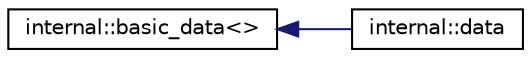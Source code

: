 digraph "Иерархия классов. Графический вид."
{
  edge [fontname="Helvetica",fontsize="10",labelfontname="Helvetica",labelfontsize="10"];
  node [fontname="Helvetica",fontsize="10",shape=record];
  rankdir="LR";
  Node0 [label="internal::basic_data\<\>",height=0.2,width=0.4,color="black", fillcolor="white", style="filled",URL="$structinternal_1_1basic__data.html"];
  Node0 -> Node1 [dir="back",color="midnightblue",fontsize="10",style="solid",fontname="Helvetica"];
  Node1 [label="internal::data",height=0.2,width=0.4,color="black", fillcolor="white", style="filled",URL="$structinternal_1_1data.html"];
}
